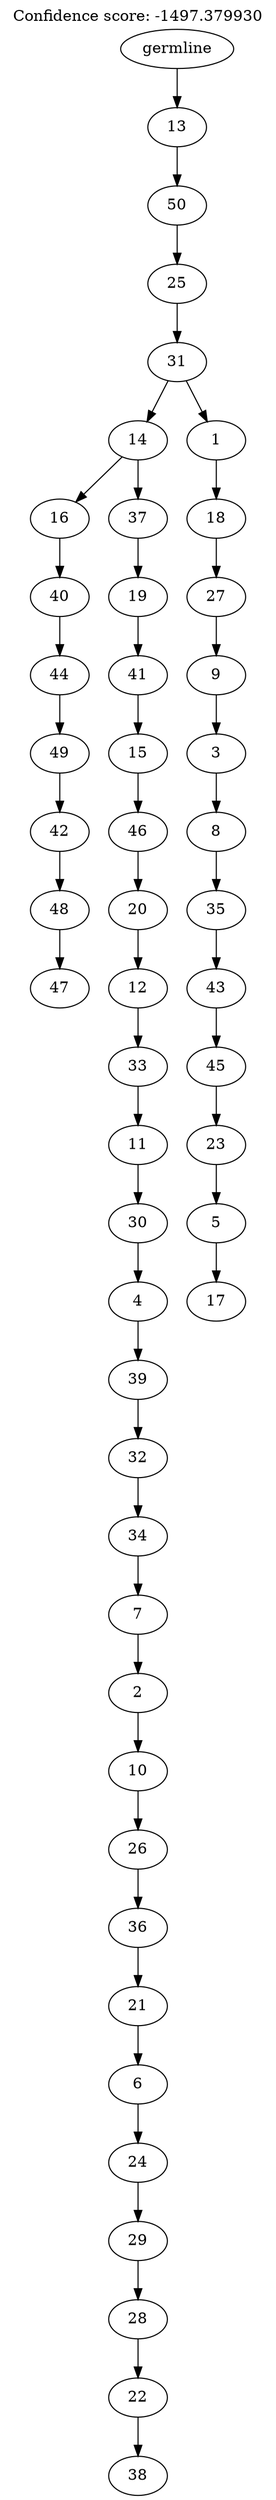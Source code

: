 digraph g {
	"49" -> "50";
	"50" [label="47"];
	"48" -> "49";
	"49" [label="48"];
	"47" -> "48";
	"48" [label="42"];
	"46" -> "47";
	"47" [label="49"];
	"45" -> "46";
	"46" [label="44"];
	"44" -> "45";
	"45" [label="40"];
	"42" -> "43";
	"43" [label="38"];
	"41" -> "42";
	"42" [label="22"];
	"40" -> "41";
	"41" [label="28"];
	"39" -> "40";
	"40" [label="29"];
	"38" -> "39";
	"39" [label="24"];
	"37" -> "38";
	"38" [label="6"];
	"36" -> "37";
	"37" [label="21"];
	"35" -> "36";
	"36" [label="36"];
	"34" -> "35";
	"35" [label="26"];
	"33" -> "34";
	"34" [label="10"];
	"32" -> "33";
	"33" [label="2"];
	"31" -> "32";
	"32" [label="7"];
	"30" -> "31";
	"31" [label="34"];
	"29" -> "30";
	"30" [label="32"];
	"28" -> "29";
	"29" [label="39"];
	"27" -> "28";
	"28" [label="4"];
	"26" -> "27";
	"27" [label="30"];
	"25" -> "26";
	"26" [label="11"];
	"24" -> "25";
	"25" [label="33"];
	"23" -> "24";
	"24" [label="12"];
	"22" -> "23";
	"23" [label="20"];
	"21" -> "22";
	"22" [label="46"];
	"20" -> "21";
	"21" [label="15"];
	"19" -> "20";
	"20" [label="41"];
	"18" -> "19";
	"19" [label="19"];
	"17" -> "18";
	"18" [label="37"];
	"17" -> "44";
	"44" [label="16"];
	"15" -> "16";
	"16" [label="17"];
	"14" -> "15";
	"15" [label="5"];
	"13" -> "14";
	"14" [label="23"];
	"12" -> "13";
	"13" [label="45"];
	"11" -> "12";
	"12" [label="43"];
	"10" -> "11";
	"11" [label="35"];
	"9" -> "10";
	"10" [label="8"];
	"8" -> "9";
	"9" [label="3"];
	"7" -> "8";
	"8" [label="9"];
	"6" -> "7";
	"7" [label="27"];
	"5" -> "6";
	"6" [label="18"];
	"4" -> "5";
	"5" [label="1"];
	"4" -> "17";
	"17" [label="14"];
	"3" -> "4";
	"4" [label="31"];
	"2" -> "3";
	"3" [label="25"];
	"1" -> "2";
	"2" [label="50"];
	"0" -> "1";
	"1" [label="13"];
	"0" [label="germline"];
	labelloc="t";
	label="Confidence score: -1497.379930";
}
